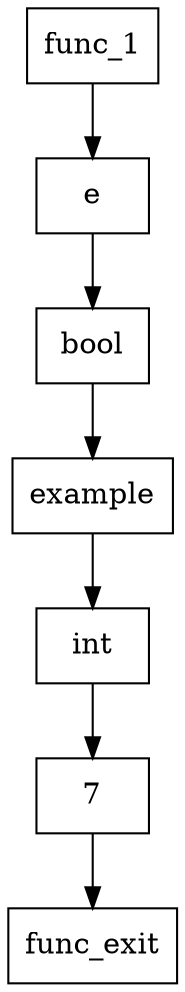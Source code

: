 digraph CFG {
    node [shape=box];
    Node35 [label="func_1"];
    Node35 -> Node37 [label=""];
    Node37 [label="e"];
    Node37 -> Node38 [label=""];
    Node38 [label="bool"];
    Node38 -> Node39 [label=""];
    Node39 [label="example"];
    Node39 -> Node40 [label=""];
    Node40 [label="int"];
    Node40 -> Node41 [label=""];
    Node41 [label="7"];
    Node41 -> Node36 [label=""];
    Node36 [label="func_exit"];
}
